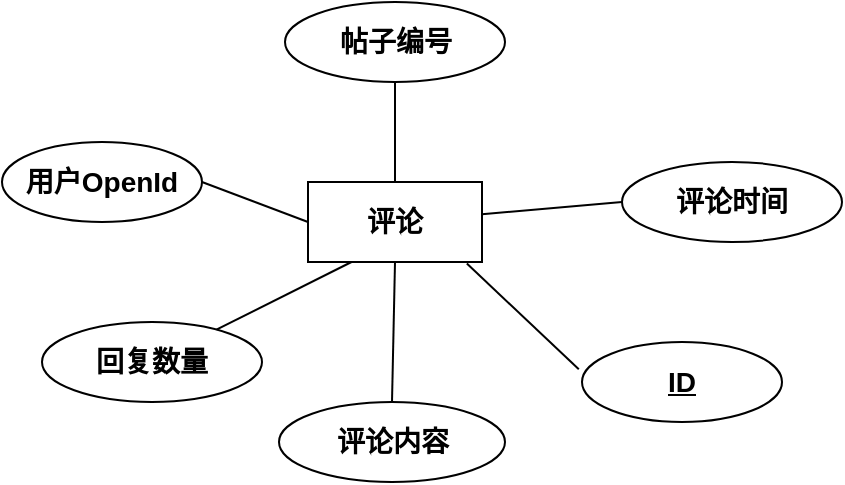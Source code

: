 <mxfile version="10.6.7" type="github"><diagram id="CN3Dh3lLF3EXyyzRC_WE" name="第 1 页"><mxGraphModel dx="1226" dy="545" grid="1" gridSize="10" guides="1" tooltips="1" connect="1" arrows="1" fold="1" page="1" pageScale="1" pageWidth="827" pageHeight="1169" math="0" shadow="0"><root><mxCell id="0"/><mxCell id="1" parent="0"/><mxCell id="R239Jg5slW-AmVsOWSec-1" value="&lt;b&gt;&lt;font style=&quot;font-size: 14px&quot;&gt;评论&lt;/font&gt;&lt;/b&gt;" style="rounded=0;whiteSpace=wrap;html=1;" vertex="1" parent="1"><mxGeometry x="353" y="170" width="87" height="40" as="geometry"/></mxCell><mxCell id="R239Jg5slW-AmVsOWSec-2" value="&lt;b&gt;&lt;font style=&quot;font-size: 14px&quot;&gt;用户OpenId&lt;/font&gt;&lt;/b&gt;" style="ellipse;whiteSpace=wrap;html=1;" vertex="1" parent="1"><mxGeometry x="200" y="150" width="100" height="40" as="geometry"/></mxCell><mxCell id="R239Jg5slW-AmVsOWSec-3" value="&lt;font style=&quot;font-size: 14px&quot;&gt;&lt;b&gt;回复数量&lt;/b&gt;&lt;/font&gt;" style="ellipse;whiteSpace=wrap;html=1;" vertex="1" parent="1"><mxGeometry x="220" y="240" width="110" height="40" as="geometry"/></mxCell><mxCell id="R239Jg5slW-AmVsOWSec-4" value="&lt;font style=&quot;font-size: 14px&quot;&gt;&lt;b&gt;评论内容&lt;/b&gt;&lt;/font&gt;" style="ellipse;whiteSpace=wrap;html=1;" vertex="1" parent="1"><mxGeometry x="338.5" y="280" width="113" height="40" as="geometry"/></mxCell><mxCell id="R239Jg5slW-AmVsOWSec-5" value="&lt;font style=&quot;font-size: 14px&quot;&gt;&lt;b&gt;帖子编号&lt;/b&gt;&lt;/font&gt;" style="ellipse;whiteSpace=wrap;html=1;" vertex="1" parent="1"><mxGeometry x="341.5" y="80" width="110" height="40" as="geometry"/></mxCell><mxCell id="R239Jg5slW-AmVsOWSec-6" value="&lt;font style=&quot;font-size: 14px&quot;&gt;&lt;b&gt;评论时间&lt;/b&gt;&lt;/font&gt;" style="ellipse;whiteSpace=wrap;html=1;" vertex="1" parent="1"><mxGeometry x="510" y="160" width="110" height="40" as="geometry"/></mxCell><mxCell id="R239Jg5slW-AmVsOWSec-7" value="&lt;u&gt;&lt;font style=&quot;font-size: 14px&quot;&gt;&lt;b&gt;ID&lt;/b&gt;&lt;/font&gt;&lt;/u&gt;" style="ellipse;whiteSpace=wrap;html=1;" vertex="1" parent="1"><mxGeometry x="490" y="250" width="100" height="40" as="geometry"/></mxCell><mxCell id="R239Jg5slW-AmVsOWSec-8" value="" style="endArrow=none;html=1;entryX=0.5;entryY=1;entryDx=0;entryDy=0;exitX=0.5;exitY=0;exitDx=0;exitDy=0;" edge="1" parent="1" source="R239Jg5slW-AmVsOWSec-1" target="R239Jg5slW-AmVsOWSec-5"><mxGeometry width="50" height="50" relative="1" as="geometry"><mxPoint x="70" y="380" as="sourcePoint"/><mxPoint x="120" y="330" as="targetPoint"/></mxGeometry></mxCell><mxCell id="R239Jg5slW-AmVsOWSec-9" value="" style="endArrow=none;html=1;entryX=0;entryY=0.5;entryDx=0;entryDy=0;exitX=1;exitY=0.5;exitDx=0;exitDy=0;" edge="1" parent="1" source="R239Jg5slW-AmVsOWSec-2" target="R239Jg5slW-AmVsOWSec-1"><mxGeometry width="50" height="50" relative="1" as="geometry"><mxPoint x="80" y="390" as="sourcePoint"/><mxPoint x="130" y="340" as="targetPoint"/></mxGeometry></mxCell><mxCell id="R239Jg5slW-AmVsOWSec-10" value="" style="endArrow=none;html=1;entryX=0.25;entryY=1;entryDx=0;entryDy=0;" edge="1" parent="1" source="R239Jg5slW-AmVsOWSec-3" target="R239Jg5slW-AmVsOWSec-1"><mxGeometry width="50" height="50" relative="1" as="geometry"><mxPoint x="90" y="400" as="sourcePoint"/><mxPoint x="140" y="350" as="targetPoint"/></mxGeometry></mxCell><mxCell id="R239Jg5slW-AmVsOWSec-11" value="" style="endArrow=none;html=1;entryX=0.5;entryY=1;entryDx=0;entryDy=0;exitX=0.5;exitY=0;exitDx=0;exitDy=0;" edge="1" parent="1" source="R239Jg5slW-AmVsOWSec-4" target="R239Jg5slW-AmVsOWSec-1"><mxGeometry width="50" height="50" relative="1" as="geometry"><mxPoint x="100" y="410" as="sourcePoint"/><mxPoint x="150" y="360" as="targetPoint"/></mxGeometry></mxCell><mxCell id="R239Jg5slW-AmVsOWSec-12" value="" style="endArrow=none;html=1;entryX=0;entryY=0.5;entryDx=0;entryDy=0;" edge="1" parent="1" source="R239Jg5slW-AmVsOWSec-1" target="R239Jg5slW-AmVsOWSec-6"><mxGeometry width="50" height="50" relative="1" as="geometry"><mxPoint x="110" y="420" as="sourcePoint"/><mxPoint x="160" y="370" as="targetPoint"/></mxGeometry></mxCell><mxCell id="R239Jg5slW-AmVsOWSec-13" value="" style="endArrow=none;html=1;entryX=-0.016;entryY=0.34;entryDx=0;entryDy=0;entryPerimeter=0;exitX=0.913;exitY=1.02;exitDx=0;exitDy=0;exitPerimeter=0;" edge="1" parent="1" source="R239Jg5slW-AmVsOWSec-1" target="R239Jg5slW-AmVsOWSec-7"><mxGeometry width="50" height="50" relative="1" as="geometry"><mxPoint x="120" y="430" as="sourcePoint"/><mxPoint x="170" y="380" as="targetPoint"/></mxGeometry></mxCell></root></mxGraphModel></diagram></mxfile>